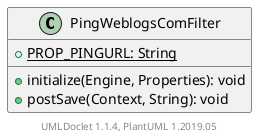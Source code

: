 @startuml

    class PingWeblogsComFilter [[PingWeblogsComFilter.html]] {
        {static} +PROP_PINGURL: String
        +initialize(Engine, Properties): void
        +postSave(Context, String): void
    }


    center footer UMLDoclet 1.1.4, PlantUML 1.2019.05
@enduml
